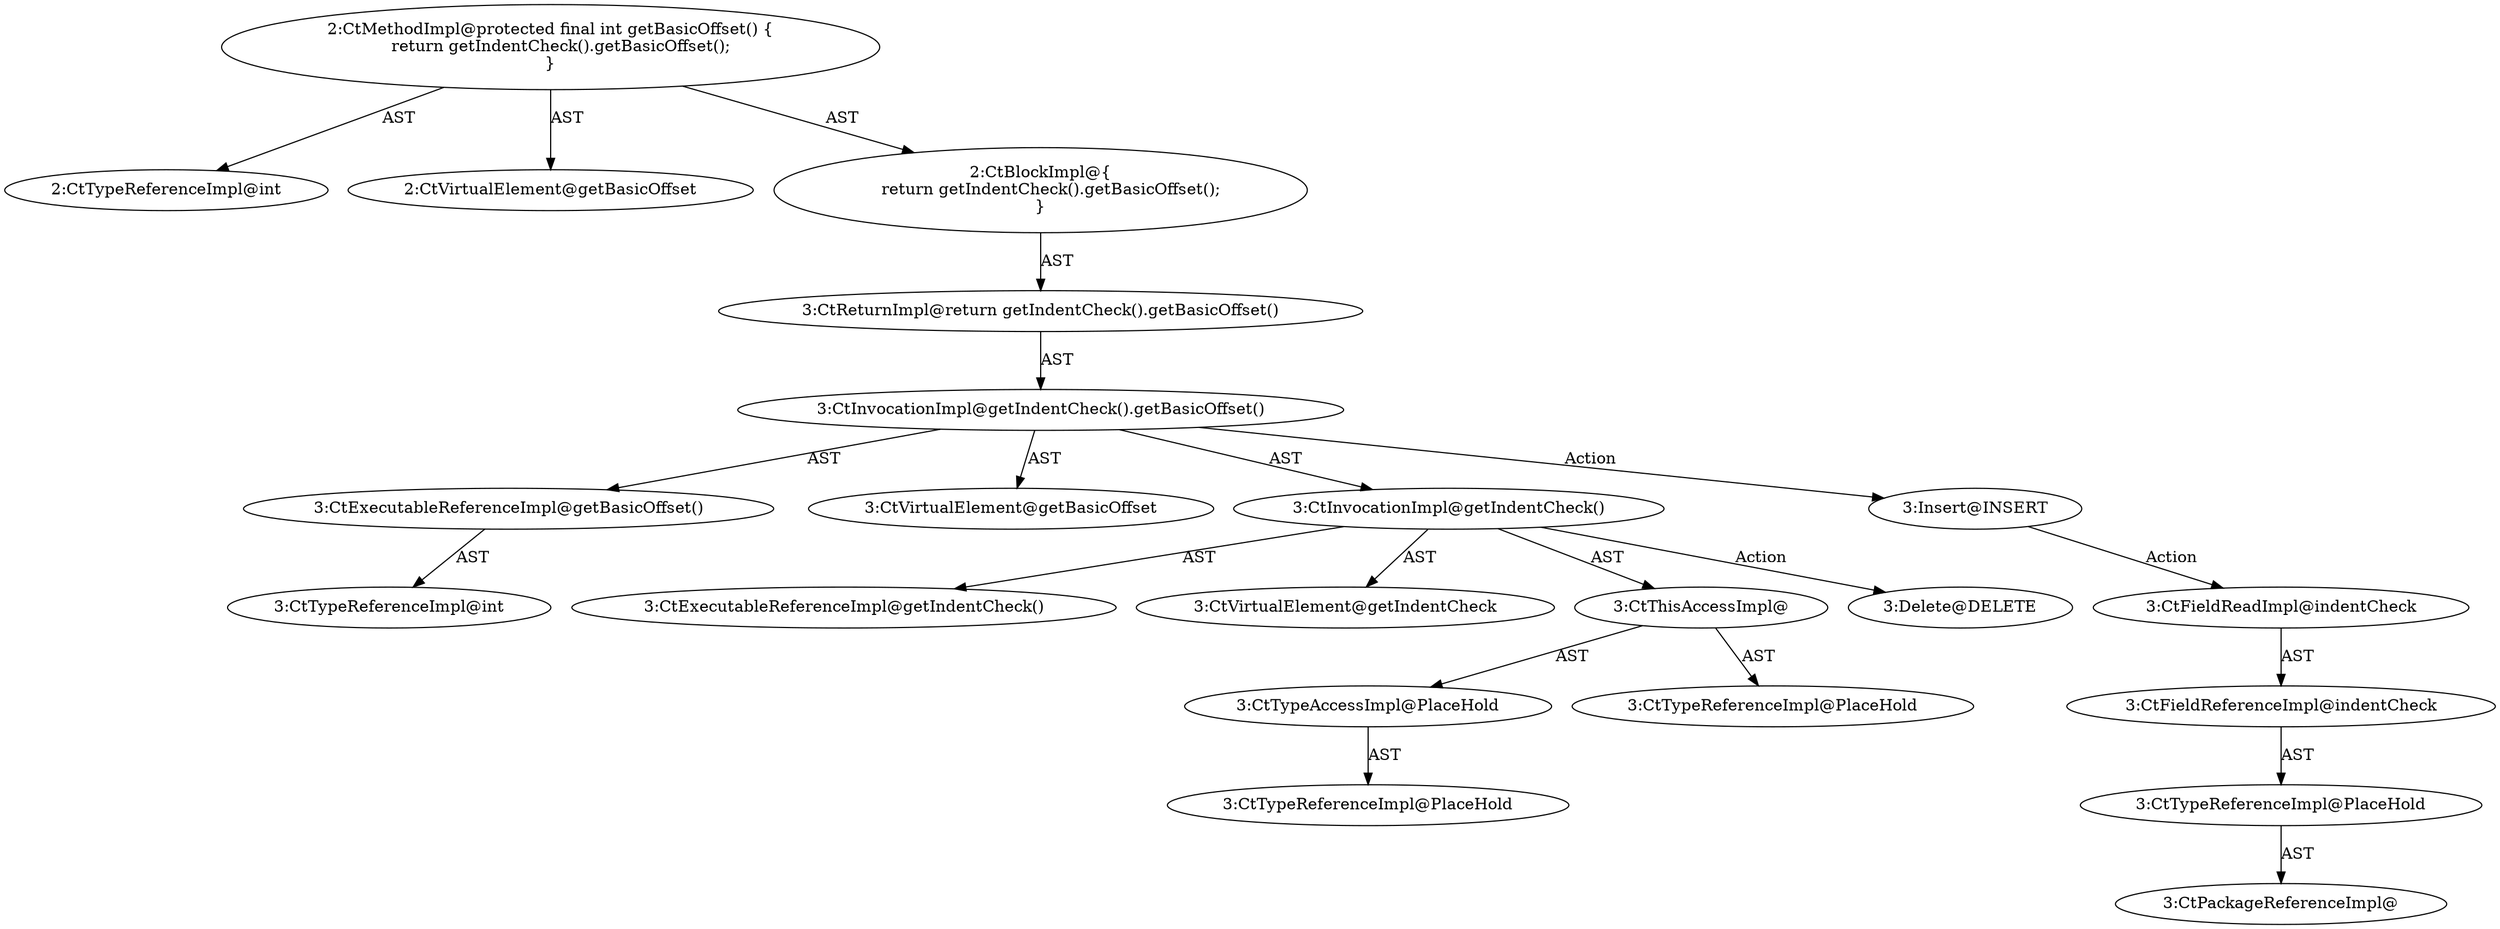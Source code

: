 digraph "getBasicOffset#?" {
0 [label="2:CtTypeReferenceImpl@int" shape=ellipse]
1 [label="2:CtVirtualElement@getBasicOffset" shape=ellipse]
2 [label="3:CtExecutableReferenceImpl@getBasicOffset()" shape=ellipse]
3 [label="3:CtTypeReferenceImpl@int" shape=ellipse]
4 [label="3:CtVirtualElement@getBasicOffset" shape=ellipse]
5 [label="3:CtExecutableReferenceImpl@getIndentCheck()" shape=ellipse]
6 [label="3:CtVirtualElement@getIndentCheck" shape=ellipse]
7 [label="3:CtTypeAccessImpl@PlaceHold" shape=ellipse]
8 [label="3:CtTypeReferenceImpl@PlaceHold" shape=ellipse]
9 [label="3:CtThisAccessImpl@" shape=ellipse]
10 [label="3:CtTypeReferenceImpl@PlaceHold" shape=ellipse]
11 [label="3:CtInvocationImpl@getIndentCheck()" shape=ellipse]
12 [label="3:CtInvocationImpl@getIndentCheck().getBasicOffset()" shape=ellipse]
13 [label="3:CtReturnImpl@return getIndentCheck().getBasicOffset()" shape=ellipse]
14 [label="2:CtBlockImpl@\{
    return getIndentCheck().getBasicOffset();
\}" shape=ellipse]
15 [label="2:CtMethodImpl@protected final int getBasicOffset() \{
    return getIndentCheck().getBasicOffset();
\}" shape=ellipse]
16 [label="3:Delete@DELETE" shape=ellipse]
17 [label="3:Insert@INSERT" shape=ellipse]
18 [label="3:CtPackageReferenceImpl@" shape=ellipse]
19 [label="3:CtTypeReferenceImpl@PlaceHold" shape=ellipse]
20 [label="3:CtFieldReferenceImpl@indentCheck" shape=ellipse]
21 [label="3:CtFieldReadImpl@indentCheck" shape=ellipse]
2 -> 3 [label="AST"];
7 -> 8 [label="AST"];
9 -> 10 [label="AST"];
9 -> 7 [label="AST"];
11 -> 6 [label="AST"];
11 -> 9 [label="AST"];
11 -> 5 [label="AST"];
11 -> 16 [label="Action"];
12 -> 4 [label="AST"];
12 -> 11 [label="AST"];
12 -> 2 [label="AST"];
12 -> 17 [label="Action"];
13 -> 12 [label="AST"];
14 -> 13 [label="AST"];
15 -> 1 [label="AST"];
15 -> 0 [label="AST"];
15 -> 14 [label="AST"];
17 -> 21 [label="Action"];
19 -> 18 [label="AST"];
20 -> 19 [label="AST"];
21 -> 20 [label="AST"];
}